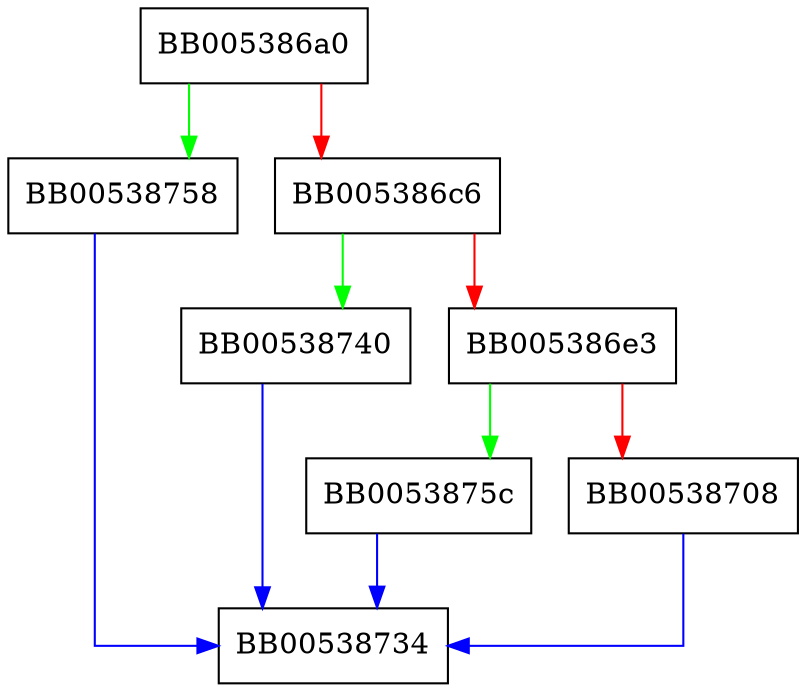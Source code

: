 digraph dgram_mem_init {
  node [shape="box"];
  graph [splines=ortho];
  BB005386a0 -> BB00538758 [color="green"];
  BB005386a0 -> BB005386c6 [color="red"];
  BB005386c6 -> BB00538740 [color="green"];
  BB005386c6 -> BB005386e3 [color="red"];
  BB005386e3 -> BB0053875c [color="green"];
  BB005386e3 -> BB00538708 [color="red"];
  BB00538708 -> BB00538734 [color="blue"];
  BB00538740 -> BB00538734 [color="blue"];
  BB00538758 -> BB00538734 [color="blue"];
  BB0053875c -> BB00538734 [color="blue"];
}